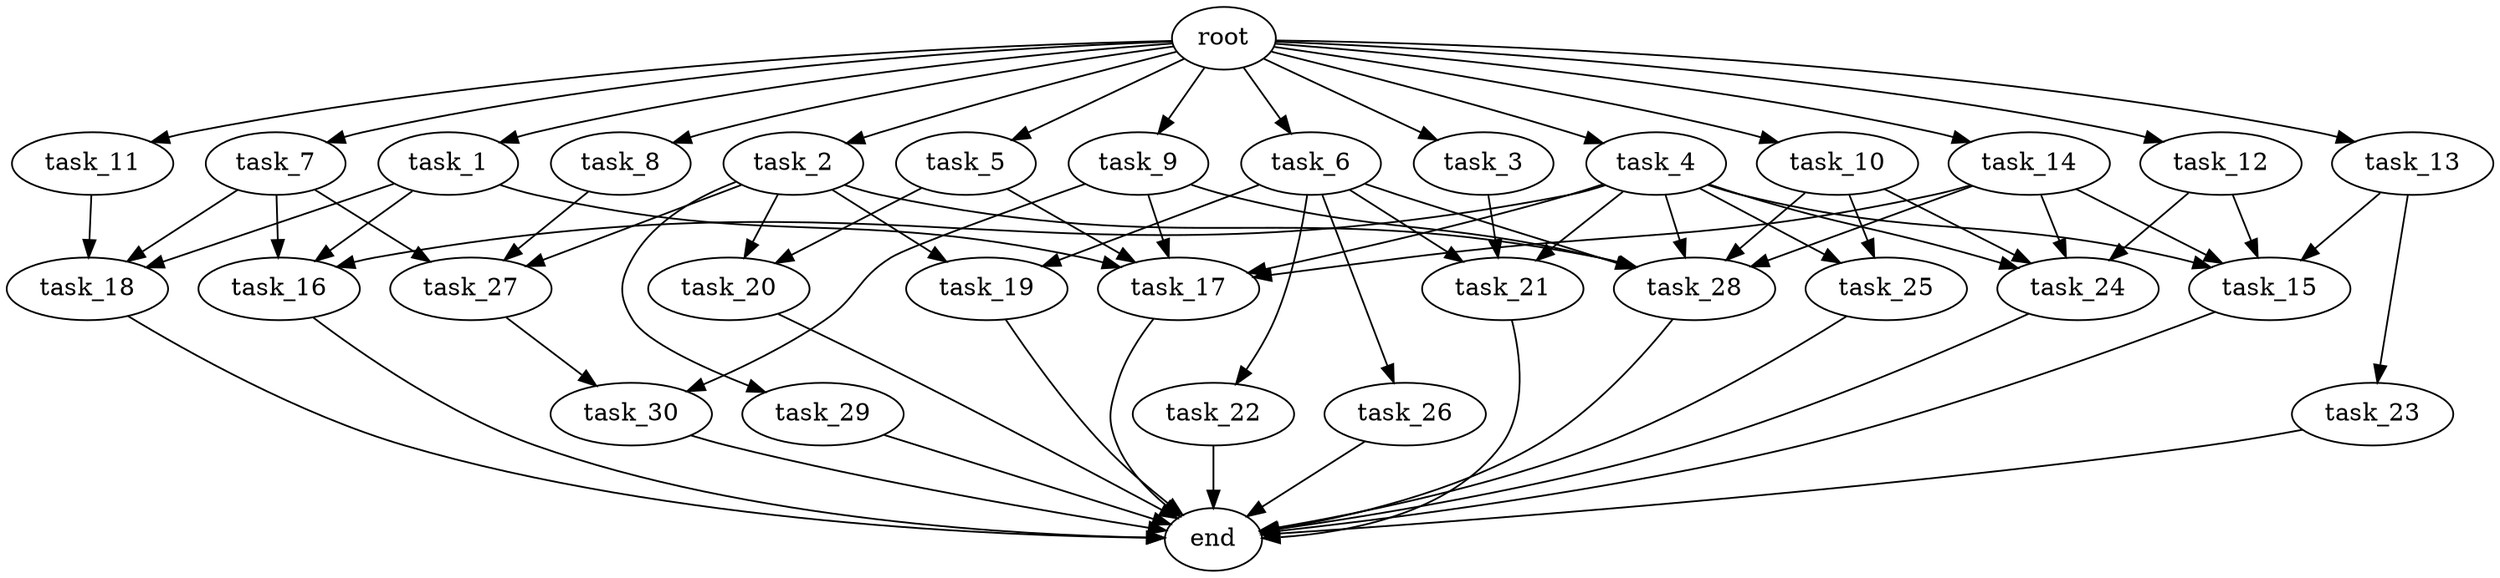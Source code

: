 digraph G {
  root [size="0.000000e+00"];
  task_1 [size="4.073956e+09"];
  task_2 [size="6.270800e+09"];
  task_3 [size="7.918591e+09"];
  task_4 [size="4.745701e+09"];
  task_5 [size="8.782466e+09"];
  task_6 [size="9.290555e+09"];
  task_7 [size="9.141138e+09"];
  task_8 [size="6.087996e+09"];
  task_9 [size="2.310221e+09"];
  task_10 [size="3.152480e+09"];
  task_11 [size="5.909346e+09"];
  task_12 [size="4.493264e+09"];
  task_13 [size="3.003525e+09"];
  task_14 [size="6.520895e+09"];
  task_15 [size="3.880660e+08"];
  task_16 [size="2.295500e+09"];
  task_17 [size="9.043900e+09"];
  task_18 [size="2.542165e+09"];
  task_19 [size="2.654394e+09"];
  task_20 [size="5.307897e+09"];
  task_21 [size="4.064009e+08"];
  task_22 [size="9.520134e+09"];
  task_23 [size="4.493050e+09"];
  task_24 [size="3.970405e+09"];
  task_25 [size="4.300678e+09"];
  task_26 [size="9.586416e+09"];
  task_27 [size="8.024109e+09"];
  task_28 [size="2.737073e+09"];
  task_29 [size="8.144432e+09"];
  task_30 [size="5.465913e+09"];
  end [size="0.000000e+00"];

  root -> task_1 [size="1.000000e-12"];
  root -> task_2 [size="1.000000e-12"];
  root -> task_3 [size="1.000000e-12"];
  root -> task_4 [size="1.000000e-12"];
  root -> task_5 [size="1.000000e-12"];
  root -> task_6 [size="1.000000e-12"];
  root -> task_7 [size="1.000000e-12"];
  root -> task_8 [size="1.000000e-12"];
  root -> task_9 [size="1.000000e-12"];
  root -> task_10 [size="1.000000e-12"];
  root -> task_11 [size="1.000000e-12"];
  root -> task_12 [size="1.000000e-12"];
  root -> task_13 [size="1.000000e-12"];
  root -> task_14 [size="1.000000e-12"];
  task_1 -> task_16 [size="7.651666e+07"];
  task_1 -> task_17 [size="1.808780e+08"];
  task_1 -> task_18 [size="8.473883e+07"];
  task_2 -> task_19 [size="1.327197e+08"];
  task_2 -> task_20 [size="2.653949e+08"];
  task_2 -> task_27 [size="2.674703e+08"];
  task_2 -> task_28 [size="4.561789e+07"];
  task_2 -> task_29 [size="8.144432e+08"];
  task_3 -> task_21 [size="1.354670e+07"];
  task_4 -> task_15 [size="9.701651e+06"];
  task_4 -> task_16 [size="7.651666e+07"];
  task_4 -> task_17 [size="1.808780e+08"];
  task_4 -> task_21 [size="1.354670e+07"];
  task_4 -> task_24 [size="9.926012e+07"];
  task_4 -> task_25 [size="2.150339e+08"];
  task_4 -> task_28 [size="4.561789e+07"];
  task_5 -> task_17 [size="1.808780e+08"];
  task_5 -> task_20 [size="2.653949e+08"];
  task_6 -> task_19 [size="1.327197e+08"];
  task_6 -> task_21 [size="1.354670e+07"];
  task_6 -> task_22 [size="9.520134e+08"];
  task_6 -> task_26 [size="9.586416e+08"];
  task_6 -> task_28 [size="4.561789e+07"];
  task_7 -> task_16 [size="7.651666e+07"];
  task_7 -> task_18 [size="8.473883e+07"];
  task_7 -> task_27 [size="2.674703e+08"];
  task_8 -> task_27 [size="2.674703e+08"];
  task_9 -> task_17 [size="1.808780e+08"];
  task_9 -> task_28 [size="4.561789e+07"];
  task_9 -> task_30 [size="2.732956e+08"];
  task_10 -> task_24 [size="9.926012e+07"];
  task_10 -> task_25 [size="2.150339e+08"];
  task_10 -> task_28 [size="4.561789e+07"];
  task_11 -> task_18 [size="8.473883e+07"];
  task_12 -> task_15 [size="9.701651e+06"];
  task_12 -> task_24 [size="9.926012e+07"];
  task_13 -> task_15 [size="9.701651e+06"];
  task_13 -> task_23 [size="4.493050e+08"];
  task_14 -> task_15 [size="9.701651e+06"];
  task_14 -> task_17 [size="1.808780e+08"];
  task_14 -> task_24 [size="9.926012e+07"];
  task_14 -> task_28 [size="4.561789e+07"];
  task_15 -> end [size="1.000000e-12"];
  task_16 -> end [size="1.000000e-12"];
  task_17 -> end [size="1.000000e-12"];
  task_18 -> end [size="1.000000e-12"];
  task_19 -> end [size="1.000000e-12"];
  task_20 -> end [size="1.000000e-12"];
  task_21 -> end [size="1.000000e-12"];
  task_22 -> end [size="1.000000e-12"];
  task_23 -> end [size="1.000000e-12"];
  task_24 -> end [size="1.000000e-12"];
  task_25 -> end [size="1.000000e-12"];
  task_26 -> end [size="1.000000e-12"];
  task_27 -> task_30 [size="2.732956e+08"];
  task_28 -> end [size="1.000000e-12"];
  task_29 -> end [size="1.000000e-12"];
  task_30 -> end [size="1.000000e-12"];
}
